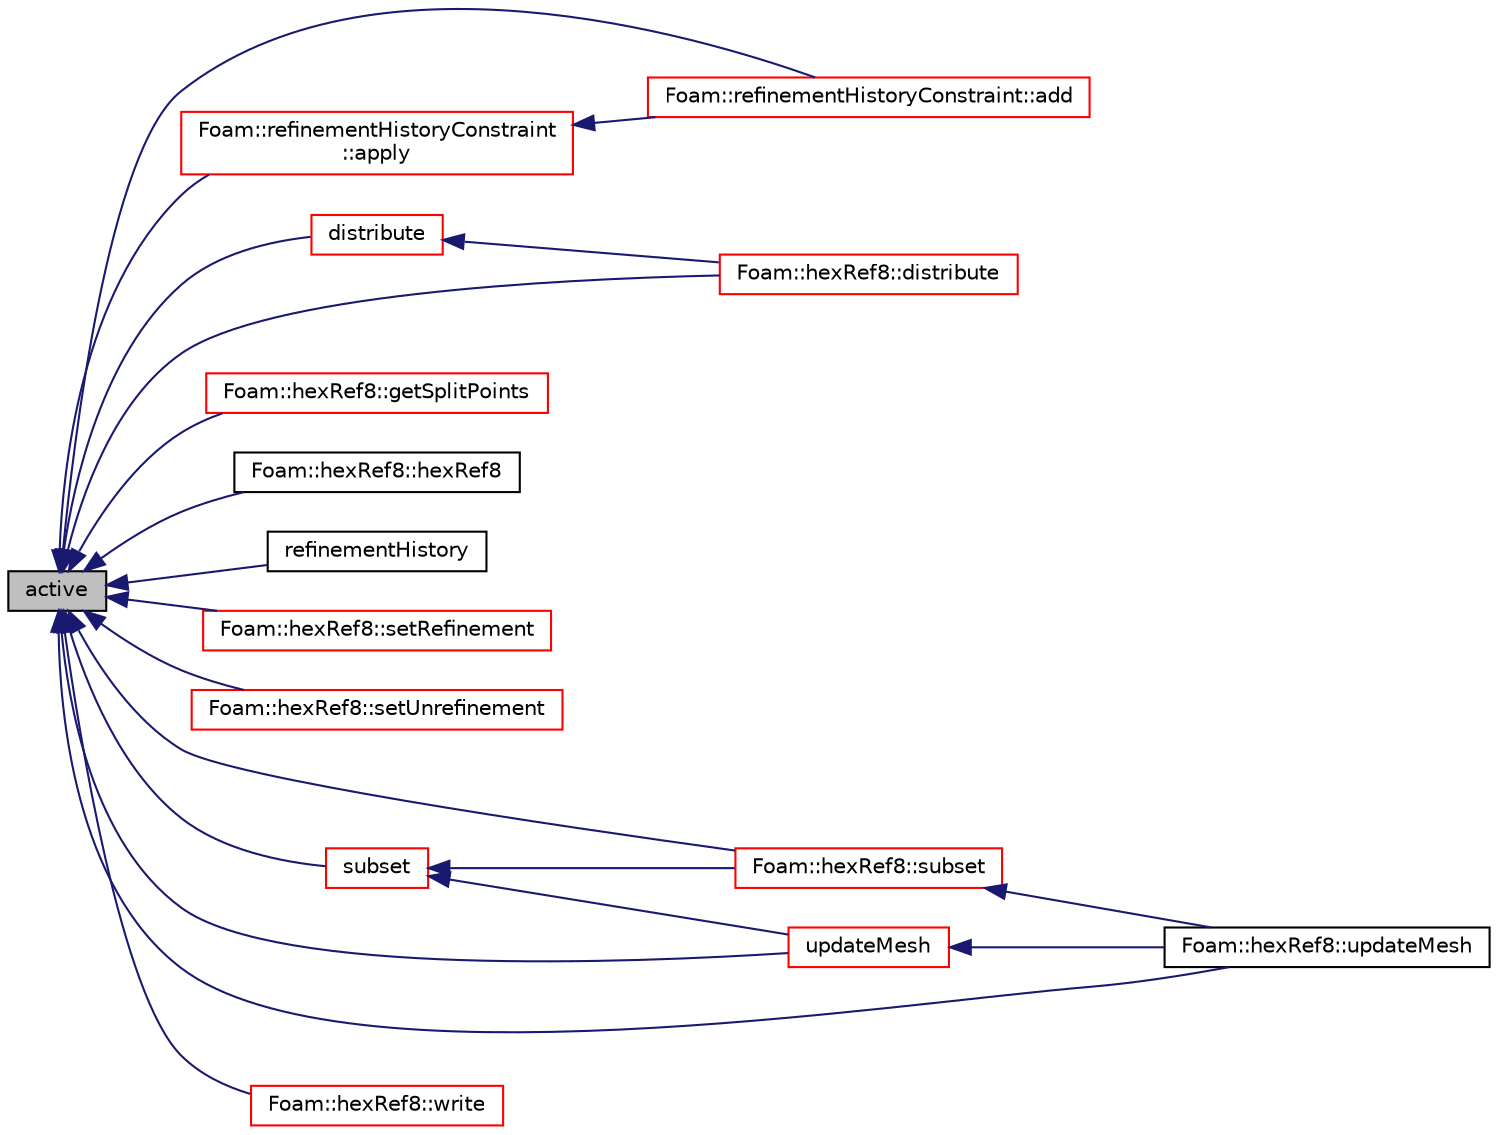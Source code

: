 digraph "active"
{
  bgcolor="transparent";
  edge [fontname="Helvetica",fontsize="10",labelfontname="Helvetica",labelfontsize="10"];
  node [fontname="Helvetica",fontsize="10",shape=record];
  rankdir="LR";
  Node1 [label="active",height=0.2,width=0.4,color="black", fillcolor="grey75", style="filled", fontcolor="black"];
  Node1 -> Node2 [dir="back",color="midnightblue",fontsize="10",style="solid",fontname="Helvetica"];
  Node2 [label="Foam::refinementHistoryConstraint::add",height=0.2,width=0.4,color="red",URL="$a02166.html#a1c674f5008f6f337a4ac47f4640f9deb",tooltip="Add my constraints to list of constraints. "];
  Node1 -> Node3 [dir="back",color="midnightblue",fontsize="10",style="solid",fontname="Helvetica"];
  Node3 [label="Foam::refinementHistoryConstraint\l::apply",height=0.2,width=0.4,color="red",URL="$a02166.html#a1e8a14d422f43fe0ab48812e8ddee931",tooltip="Apply any additional post-decomposition constraints. "];
  Node3 -> Node2 [dir="back",color="midnightblue",fontsize="10",style="solid",fontname="Helvetica"];
  Node1 -> Node4 [dir="back",color="midnightblue",fontsize="10",style="solid",fontname="Helvetica"];
  Node4 [label="distribute",height=0.2,width=0.4,color="red",URL="$a02165.html#a6be2dc3eb1d541aeb83ee0a2adcc0556",tooltip="Update local numbering for mesh redistribution. "];
  Node4 -> Node5 [dir="back",color="midnightblue",fontsize="10",style="solid",fontname="Helvetica"];
  Node5 [label="Foam::hexRef8::distribute",height=0.2,width=0.4,color="red",URL="$a01019.html#a6be2dc3eb1d541aeb83ee0a2adcc0556",tooltip="Update local numbering for mesh redistribution. "];
  Node1 -> Node5 [dir="back",color="midnightblue",fontsize="10",style="solid",fontname="Helvetica"];
  Node1 -> Node6 [dir="back",color="midnightblue",fontsize="10",style="solid",fontname="Helvetica"];
  Node6 [label="Foam::hexRef8::getSplitPoints",height=0.2,width=0.4,color="red",URL="$a01019.html#ae4a87faceb886e6577b904b8ef729095",tooltip="Return the points at the centre of top-level split cells. "];
  Node1 -> Node7 [dir="back",color="midnightblue",fontsize="10",style="solid",fontname="Helvetica"];
  Node7 [label="Foam::hexRef8::hexRef8",height=0.2,width=0.4,color="black",URL="$a01019.html#a38c122950a32c54a78c49acb2637ac88",tooltip="Construct from mesh, read_if_present refinement data. "];
  Node1 -> Node8 [dir="back",color="midnightblue",fontsize="10",style="solid",fontname="Helvetica"];
  Node8 [label="refinementHistory",height=0.2,width=0.4,color="black",URL="$a02165.html#a59551db2b4cc88f4a647e511b1348750",tooltip="Construct from multiple refinement histories. If global number of. "];
  Node1 -> Node9 [dir="back",color="midnightblue",fontsize="10",style="solid",fontname="Helvetica"];
  Node9 [label="Foam::hexRef8::setRefinement",height=0.2,width=0.4,color="red",URL="$a01019.html#a59cb8a999be096950b6cc4f7c457426b",tooltip="Insert refinement. All selected cells will be split into 8. "];
  Node1 -> Node10 [dir="back",color="midnightblue",fontsize="10",style="solid",fontname="Helvetica"];
  Node10 [label="Foam::hexRef8::setUnrefinement",height=0.2,width=0.4,color="red",URL="$a01019.html#aa4246c753057abd6ecf4b510ee30bd99",tooltip="Remove some refinement. Needs to be supplied output of. "];
  Node1 -> Node11 [dir="back",color="midnightblue",fontsize="10",style="solid",fontname="Helvetica"];
  Node11 [label="subset",height=0.2,width=0.4,color="red",URL="$a02165.html#aeee5427e665078cdfa1914cbaeda8eda",tooltip="Update numbering for subsetting. "];
  Node11 -> Node12 [dir="back",color="midnightblue",fontsize="10",style="solid",fontname="Helvetica"];
  Node12 [label="Foam::hexRef8::subset",height=0.2,width=0.4,color="red",URL="$a01019.html#aeee5427e665078cdfa1914cbaeda8eda",tooltip="Update local numbering for subsetted mesh. "];
  Node12 -> Node13 [dir="back",color="midnightblue",fontsize="10",style="solid",fontname="Helvetica"];
  Node13 [label="Foam::hexRef8::updateMesh",height=0.2,width=0.4,color="black",URL="$a01019.html#a97c9017fa6ef5f8319a5d64bdf3fd1b6",tooltip="Update local numbering + undo. "];
  Node11 -> Node14 [dir="back",color="midnightblue",fontsize="10",style="solid",fontname="Helvetica"];
  Node14 [label="updateMesh",height=0.2,width=0.4,color="red",URL="$a02165.html#ad57565956fd4064299f4bd3c4eebb1d4",tooltip="Update numbering for mesh changes. "];
  Node14 -> Node13 [dir="back",color="midnightblue",fontsize="10",style="solid",fontname="Helvetica"];
  Node1 -> Node12 [dir="back",color="midnightblue",fontsize="10",style="solid",fontname="Helvetica"];
  Node1 -> Node14 [dir="back",color="midnightblue",fontsize="10",style="solid",fontname="Helvetica"];
  Node1 -> Node13 [dir="back",color="midnightblue",fontsize="10",style="solid",fontname="Helvetica"];
  Node1 -> Node15 [dir="back",color="midnightblue",fontsize="10",style="solid",fontname="Helvetica"];
  Node15 [label="Foam::hexRef8::write",height=0.2,width=0.4,color="red",URL="$a01019.html#a6e5faa425b059eeb55cd904755791076",tooltip="Force writing refinement+history to polyMesh directory. "];
}
